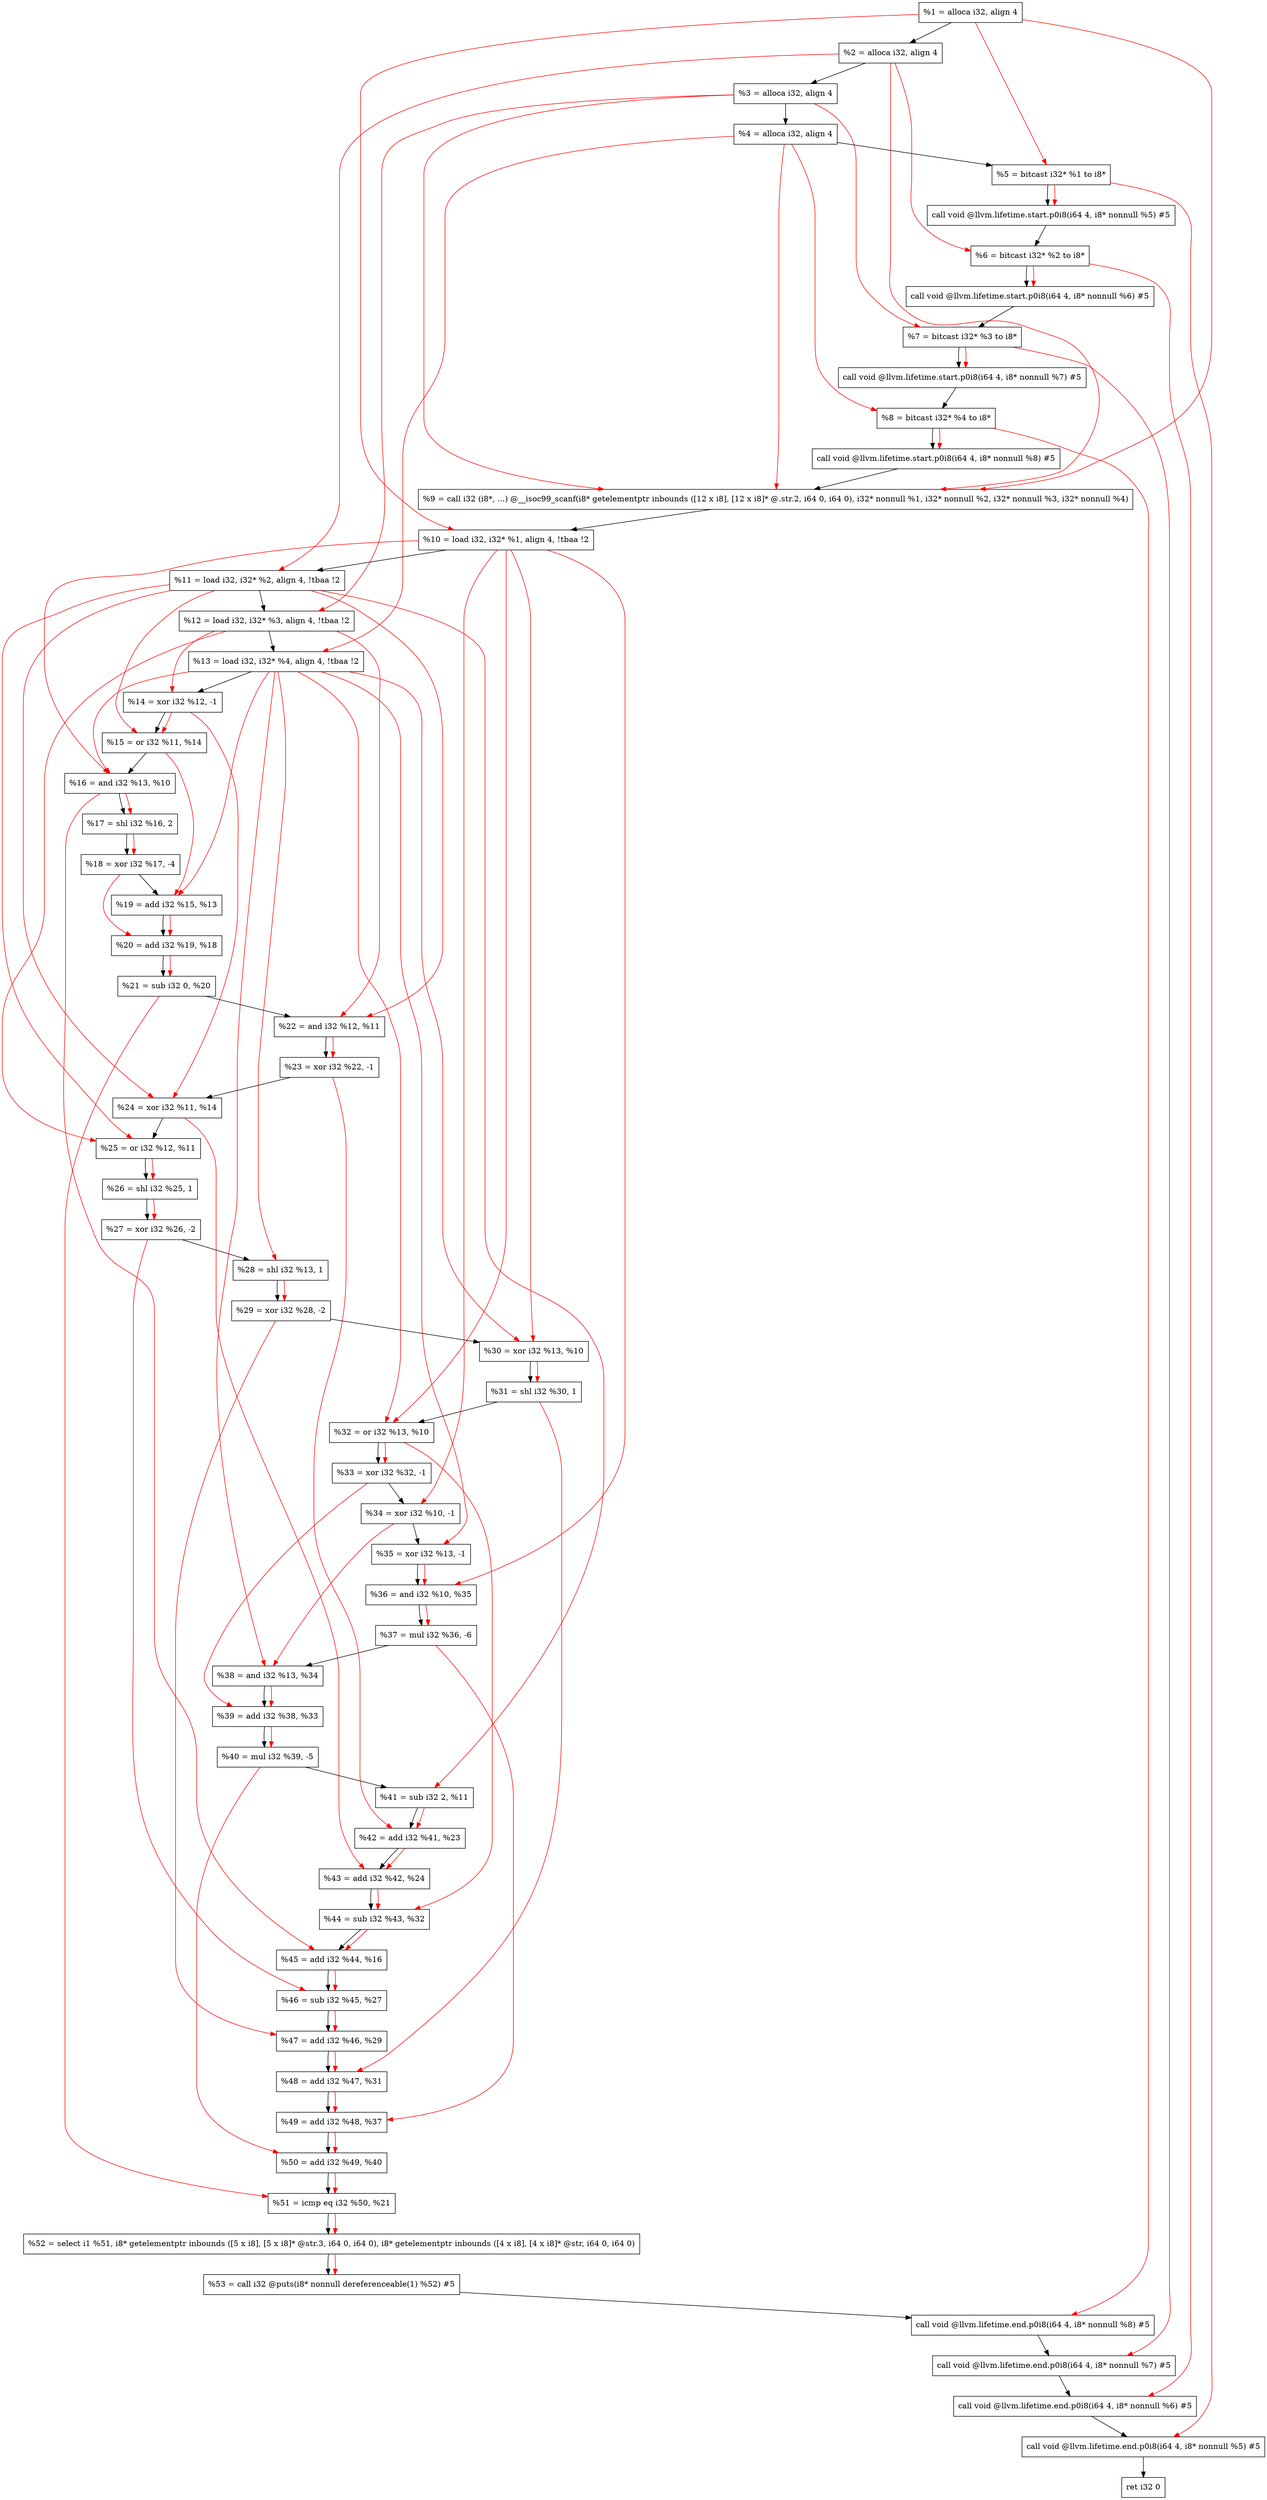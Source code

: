digraph "DFG for'main' function" {
	Node0x724b08[shape=record, label="  %1 = alloca i32, align 4"];
	Node0x724b88[shape=record, label="  %2 = alloca i32, align 4"];
	Node0x724c18[shape=record, label="  %3 = alloca i32, align 4"];
	Node0x724c78[shape=record, label="  %4 = alloca i32, align 4"];
	Node0x724d28[shape=record, label="  %5 = bitcast i32* %1 to i8*"];
	Node0x725158[shape=record, label="  call void @llvm.lifetime.start.p0i8(i64 4, i8* nonnull %5) #5"];
	Node0x725238[shape=record, label="  %6 = bitcast i32* %2 to i8*"];
	Node0x725338[shape=record, label="  call void @llvm.lifetime.start.p0i8(i64 4, i8* nonnull %6) #5"];
	Node0x7253f8[shape=record, label="  %7 = bitcast i32* %3 to i8*"];
	Node0x7254a8[shape=record, label="  call void @llvm.lifetime.start.p0i8(i64 4, i8* nonnull %7) #5"];
	Node0x725568[shape=record, label="  %8 = bitcast i32* %4 to i8*"];
	Node0x725618[shape=record, label="  call void @llvm.lifetime.start.p0i8(i64 4, i8* nonnull %8) #5"];
	Node0x71fae0[shape=record, label="  %9 = call i32 (i8*, ...) @__isoc99_scanf(i8* getelementptr inbounds ([12 x i8], [12 x i8]* @.str.2, i64 0, i64 0), i32* nonnull %1, i32* nonnull %2, i32* nonnull %3, i32* nonnull %4)"];
	Node0x725818[shape=record, label="  %10 = load i32, i32* %1, align 4, !tbaa !2"];
	Node0x726788[shape=record, label="  %11 = load i32, i32* %2, align 4, !tbaa !2"];
	Node0x726df8[shape=record, label="  %12 = load i32, i32* %3, align 4, !tbaa !2"];
	Node0x726e58[shape=record, label="  %13 = load i32, i32* %4, align 4, !tbaa !2"];
	Node0x726ed0[shape=record, label="  %14 = xor i32 %12, -1"];
	Node0x726f40[shape=record, label="  %15 = or i32 %11, %14"];
	Node0x726fb0[shape=record, label="  %16 = and i32 %13, %10"];
	Node0x727020[shape=record, label="  %17 = shl i32 %16, 2"];
	Node0x727090[shape=record, label="  %18 = xor i32 %17, -4"];
	Node0x727100[shape=record, label="  %19 = add i32 %15, %13"];
	Node0x727170[shape=record, label="  %20 = add i32 %19, %18"];
	Node0x7271e0[shape=record, label="  %21 = sub i32 0, %20"];
	Node0x727250[shape=record, label="  %22 = and i32 %12, %11"];
	Node0x7272c0[shape=record, label="  %23 = xor i32 %22, -1"];
	Node0x727330[shape=record, label="  %24 = xor i32 %11, %14"];
	Node0x7273a0[shape=record, label="  %25 = or i32 %12, %11"];
	Node0x727410[shape=record, label="  %26 = shl i32 %25, 1"];
	Node0x727480[shape=record, label="  %27 = xor i32 %26, -2"];
	Node0x7274f0[shape=record, label="  %28 = shl i32 %13, 1"];
	Node0x727560[shape=record, label="  %29 = xor i32 %28, -2"];
	Node0x7275d0[shape=record, label="  %30 = xor i32 %13, %10"];
	Node0x727640[shape=record, label="  %31 = shl i32 %30, 1"];
	Node0x7276b0[shape=record, label="  %32 = or i32 %13, %10"];
	Node0x727720[shape=record, label="  %33 = xor i32 %32, -1"];
	Node0x727790[shape=record, label="  %34 = xor i32 %10, -1"];
	Node0x727800[shape=record, label="  %35 = xor i32 %13, -1"];
	Node0x727870[shape=record, label="  %36 = and i32 %10, %35"];
	Node0x7278e0[shape=record, label="  %37 = mul i32 %36, -6"];
	Node0x727950[shape=record, label="  %38 = and i32 %13, %34"];
	Node0x7279c0[shape=record, label="  %39 = add i32 %38, %33"];
	Node0x727a30[shape=record, label="  %40 = mul i32 %39, -5"];
	Node0x727aa0[shape=record, label="  %41 = sub i32 2, %11"];
	Node0x727b10[shape=record, label="  %42 = add i32 %41, %23"];
	Node0x727b80[shape=record, label="  %43 = add i32 %42, %24"];
	Node0x727bf0[shape=record, label="  %44 = sub i32 %43, %32"];
	Node0x727c60[shape=record, label="  %45 = add i32 %44, %16"];
	Node0x727cd0[shape=record, label="  %46 = sub i32 %45, %27"];
	Node0x727d40[shape=record, label="  %47 = add i32 %46, %29"];
	Node0x727db0[shape=record, label="  %48 = add i32 %47, %31"];
	Node0x727e20[shape=record, label="  %49 = add i32 %48, %37"];
	Node0x727e90[shape=record, label="  %50 = add i32 %49, %40"];
	Node0x727f00[shape=record, label="  %51 = icmp eq i32 %50, %21"];
	Node0x6c48b8[shape=record, label="  %52 = select i1 %51, i8* getelementptr inbounds ([5 x i8], [5 x i8]* @str.3, i64 0, i64 0), i8* getelementptr inbounds ([4 x i8], [4 x i8]* @str, i64 0, i64 0)"];
	Node0x727f90[shape=record, label="  %53 = call i32 @puts(i8* nonnull dereferenceable(1) %52) #5"];
	Node0x728238[shape=record, label="  call void @llvm.lifetime.end.p0i8(i64 4, i8* nonnull %8) #5"];
	Node0x728398[shape=record, label="  call void @llvm.lifetime.end.p0i8(i64 4, i8* nonnull %7) #5"];
	Node0x7284a8[shape=record, label="  call void @llvm.lifetime.end.p0i8(i64 4, i8* nonnull %6) #5"];
	Node0x7285b8[shape=record, label="  call void @llvm.lifetime.end.p0i8(i64 4, i8* nonnull %5) #5"];
	Node0x728678[shape=record, label="  ret i32 0"];
	Node0x724b08 -> Node0x724b88;
	Node0x724b88 -> Node0x724c18;
	Node0x724c18 -> Node0x724c78;
	Node0x724c78 -> Node0x724d28;
	Node0x724d28 -> Node0x725158;
	Node0x725158 -> Node0x725238;
	Node0x725238 -> Node0x725338;
	Node0x725338 -> Node0x7253f8;
	Node0x7253f8 -> Node0x7254a8;
	Node0x7254a8 -> Node0x725568;
	Node0x725568 -> Node0x725618;
	Node0x725618 -> Node0x71fae0;
	Node0x71fae0 -> Node0x725818;
	Node0x725818 -> Node0x726788;
	Node0x726788 -> Node0x726df8;
	Node0x726df8 -> Node0x726e58;
	Node0x726e58 -> Node0x726ed0;
	Node0x726ed0 -> Node0x726f40;
	Node0x726f40 -> Node0x726fb0;
	Node0x726fb0 -> Node0x727020;
	Node0x727020 -> Node0x727090;
	Node0x727090 -> Node0x727100;
	Node0x727100 -> Node0x727170;
	Node0x727170 -> Node0x7271e0;
	Node0x7271e0 -> Node0x727250;
	Node0x727250 -> Node0x7272c0;
	Node0x7272c0 -> Node0x727330;
	Node0x727330 -> Node0x7273a0;
	Node0x7273a0 -> Node0x727410;
	Node0x727410 -> Node0x727480;
	Node0x727480 -> Node0x7274f0;
	Node0x7274f0 -> Node0x727560;
	Node0x727560 -> Node0x7275d0;
	Node0x7275d0 -> Node0x727640;
	Node0x727640 -> Node0x7276b0;
	Node0x7276b0 -> Node0x727720;
	Node0x727720 -> Node0x727790;
	Node0x727790 -> Node0x727800;
	Node0x727800 -> Node0x727870;
	Node0x727870 -> Node0x7278e0;
	Node0x7278e0 -> Node0x727950;
	Node0x727950 -> Node0x7279c0;
	Node0x7279c0 -> Node0x727a30;
	Node0x727a30 -> Node0x727aa0;
	Node0x727aa0 -> Node0x727b10;
	Node0x727b10 -> Node0x727b80;
	Node0x727b80 -> Node0x727bf0;
	Node0x727bf0 -> Node0x727c60;
	Node0x727c60 -> Node0x727cd0;
	Node0x727cd0 -> Node0x727d40;
	Node0x727d40 -> Node0x727db0;
	Node0x727db0 -> Node0x727e20;
	Node0x727e20 -> Node0x727e90;
	Node0x727e90 -> Node0x727f00;
	Node0x727f00 -> Node0x6c48b8;
	Node0x6c48b8 -> Node0x727f90;
	Node0x727f90 -> Node0x728238;
	Node0x728238 -> Node0x728398;
	Node0x728398 -> Node0x7284a8;
	Node0x7284a8 -> Node0x7285b8;
	Node0x7285b8 -> Node0x728678;
edge [color=red]
	Node0x724b08 -> Node0x724d28;
	Node0x724d28 -> Node0x725158;
	Node0x724b88 -> Node0x725238;
	Node0x725238 -> Node0x725338;
	Node0x724c18 -> Node0x7253f8;
	Node0x7253f8 -> Node0x7254a8;
	Node0x724c78 -> Node0x725568;
	Node0x725568 -> Node0x725618;
	Node0x724b08 -> Node0x71fae0;
	Node0x724b88 -> Node0x71fae0;
	Node0x724c18 -> Node0x71fae0;
	Node0x724c78 -> Node0x71fae0;
	Node0x724b08 -> Node0x725818;
	Node0x724b88 -> Node0x726788;
	Node0x724c18 -> Node0x726df8;
	Node0x724c78 -> Node0x726e58;
	Node0x726df8 -> Node0x726ed0;
	Node0x726788 -> Node0x726f40;
	Node0x726ed0 -> Node0x726f40;
	Node0x726e58 -> Node0x726fb0;
	Node0x725818 -> Node0x726fb0;
	Node0x726fb0 -> Node0x727020;
	Node0x727020 -> Node0x727090;
	Node0x726f40 -> Node0x727100;
	Node0x726e58 -> Node0x727100;
	Node0x727100 -> Node0x727170;
	Node0x727090 -> Node0x727170;
	Node0x727170 -> Node0x7271e0;
	Node0x726df8 -> Node0x727250;
	Node0x726788 -> Node0x727250;
	Node0x727250 -> Node0x7272c0;
	Node0x726788 -> Node0x727330;
	Node0x726ed0 -> Node0x727330;
	Node0x726df8 -> Node0x7273a0;
	Node0x726788 -> Node0x7273a0;
	Node0x7273a0 -> Node0x727410;
	Node0x727410 -> Node0x727480;
	Node0x726e58 -> Node0x7274f0;
	Node0x7274f0 -> Node0x727560;
	Node0x726e58 -> Node0x7275d0;
	Node0x725818 -> Node0x7275d0;
	Node0x7275d0 -> Node0x727640;
	Node0x726e58 -> Node0x7276b0;
	Node0x725818 -> Node0x7276b0;
	Node0x7276b0 -> Node0x727720;
	Node0x725818 -> Node0x727790;
	Node0x726e58 -> Node0x727800;
	Node0x725818 -> Node0x727870;
	Node0x727800 -> Node0x727870;
	Node0x727870 -> Node0x7278e0;
	Node0x726e58 -> Node0x727950;
	Node0x727790 -> Node0x727950;
	Node0x727950 -> Node0x7279c0;
	Node0x727720 -> Node0x7279c0;
	Node0x7279c0 -> Node0x727a30;
	Node0x726788 -> Node0x727aa0;
	Node0x727aa0 -> Node0x727b10;
	Node0x7272c0 -> Node0x727b10;
	Node0x727b10 -> Node0x727b80;
	Node0x727330 -> Node0x727b80;
	Node0x727b80 -> Node0x727bf0;
	Node0x7276b0 -> Node0x727bf0;
	Node0x727bf0 -> Node0x727c60;
	Node0x726fb0 -> Node0x727c60;
	Node0x727c60 -> Node0x727cd0;
	Node0x727480 -> Node0x727cd0;
	Node0x727cd0 -> Node0x727d40;
	Node0x727560 -> Node0x727d40;
	Node0x727d40 -> Node0x727db0;
	Node0x727640 -> Node0x727db0;
	Node0x727db0 -> Node0x727e20;
	Node0x7278e0 -> Node0x727e20;
	Node0x727e20 -> Node0x727e90;
	Node0x727a30 -> Node0x727e90;
	Node0x727e90 -> Node0x727f00;
	Node0x7271e0 -> Node0x727f00;
	Node0x727f00 -> Node0x6c48b8;
	Node0x6c48b8 -> Node0x727f90;
	Node0x725568 -> Node0x728238;
	Node0x7253f8 -> Node0x728398;
	Node0x725238 -> Node0x7284a8;
	Node0x724d28 -> Node0x7285b8;
}
